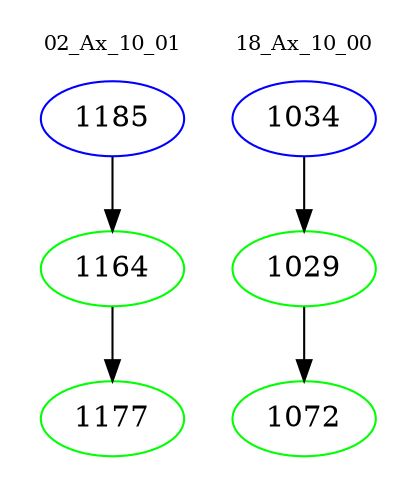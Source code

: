 digraph{
subgraph cluster_0 {
color = white
label = "02_Ax_10_01";
fontsize=10;
T0_1185 [label="1185", color="blue"]
T0_1185 -> T0_1164 [color="black"]
T0_1164 [label="1164", color="green"]
T0_1164 -> T0_1177 [color="black"]
T0_1177 [label="1177", color="green"]
}
subgraph cluster_1 {
color = white
label = "18_Ax_10_00";
fontsize=10;
T1_1034 [label="1034", color="blue"]
T1_1034 -> T1_1029 [color="black"]
T1_1029 [label="1029", color="green"]
T1_1029 -> T1_1072 [color="black"]
T1_1072 [label="1072", color="green"]
}
}
